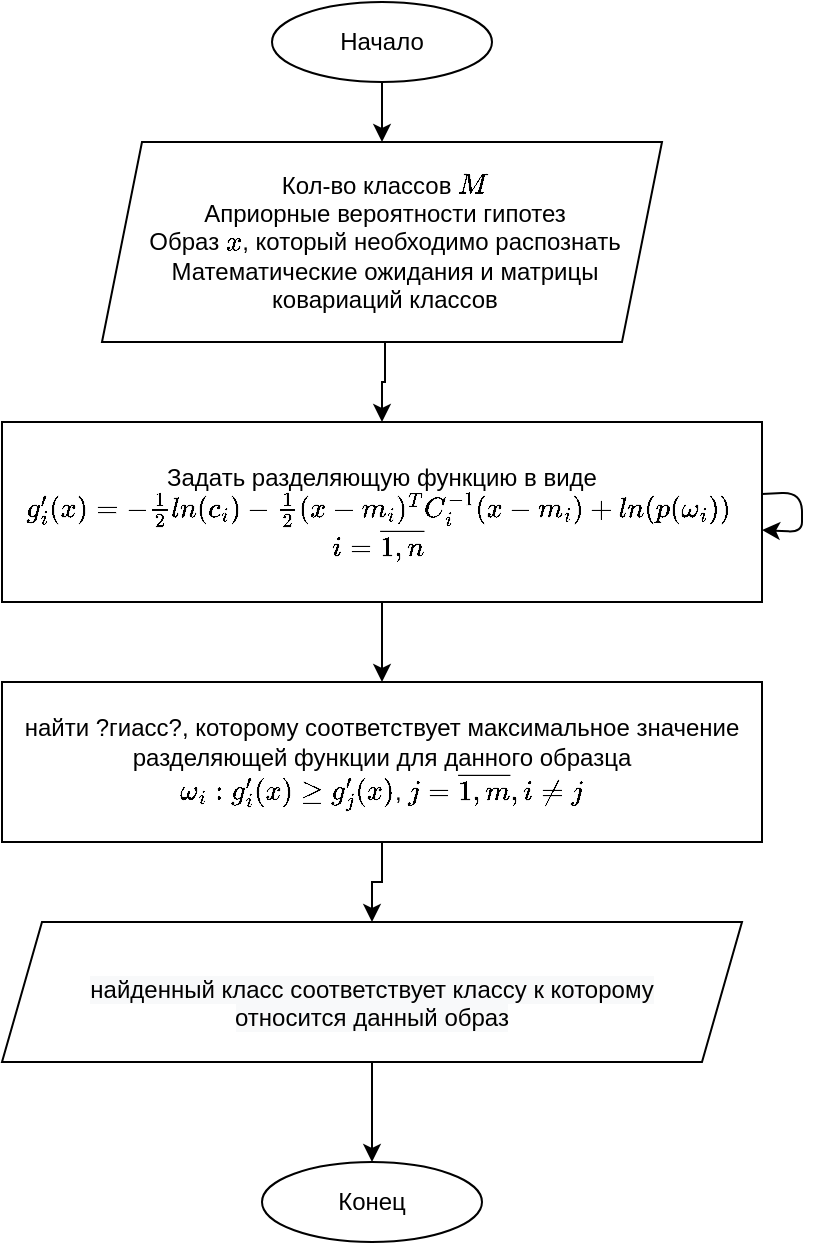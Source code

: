 <mxfile>
    <diagram id="B98Myi7qIVIVGV0O9Yf8" name="Page-1">
        <mxGraphModel dx="508" dy="505" grid="1" gridSize="10" guides="1" tooltips="1" connect="1" arrows="1" fold="1" page="1" pageScale="1" pageWidth="827" pageHeight="1169" background="#ffffff" math="1" shadow="0">
            <root>
                <mxCell id="0"/>
                <mxCell id="1" parent="0"/>
                <mxCell id="huDF47PdF3qLj8TZO268-3" style="edgeStyle=orthogonalEdgeStyle;rounded=0;orthogonalLoop=1;jettySize=auto;html=1;" parent="1" source="huDF47PdF3qLj8TZO268-2" target="huDF47PdF3qLj8TZO268-4" edge="1">
                    <mxGeometry relative="1" as="geometry">
                        <mxPoint x="386" y="220" as="targetPoint"/>
                    </mxGeometry>
                </mxCell>
                <mxCell id="huDF47PdF3qLj8TZO268-2" value="Начало" style="ellipse;whiteSpace=wrap;html=1;" parent="1" vertex="1">
                    <mxGeometry x="325" y="20" width="110" height="40" as="geometry"/>
                </mxCell>
                <mxCell id="huDF47PdF3qLj8TZO268-9" value="" style="group" parent="1" vertex="1" connectable="0">
                    <mxGeometry x="240" y="90" width="280" height="100" as="geometry"/>
                </mxCell>
                <mxCell id="huDF47PdF3qLj8TZO268-4" value="" style="shape=parallelogram;perimeter=parallelogramPerimeter;whiteSpace=wrap;html=1;fixedSize=1;perimeterSpacing=0;align=center;" parent="huDF47PdF3qLj8TZO268-9" vertex="1">
                    <mxGeometry width="280" height="100" as="geometry"/>
                </mxCell>
                <mxCell id="huDF47PdF3qLj8TZO268-8" value="Кол-во классов \( M \)&lt;br&gt;&lt;div&gt;Априорные вероятности гипотез&lt;/div&gt;Образ \( x \), который необходимо распознать&lt;br&gt;Математические ожидания и матрицы ковариаций классов" style="text;html=1;strokeColor=none;fillColor=none;align=center;verticalAlign=middle;whiteSpace=wrap;rounded=0;" parent="huDF47PdF3qLj8TZO268-9" vertex="1">
                    <mxGeometry x="20" width="243.03" height="100" as="geometry"/>
                </mxCell>
                <mxCell id="huDF47PdF3qLj8TZO268-14" style="edgeStyle=orthogonalEdgeStyle;rounded=0;orthogonalLoop=1;jettySize=auto;html=1;" parent="1" source="huDF47PdF3qLj8TZO268-10" target="huDF47PdF3qLj8TZO268-12" edge="1">
                    <mxGeometry relative="1" as="geometry"/>
                </mxCell>
                <mxCell id="huDF47PdF3qLj8TZO268-10" value="Задать разделяющую функцию в виде&lt;br&gt;\( g'_i(x) = -\frac{1}{2} ln(c_i) - \frac{1}{2} (x-m_i)^T C_i^{-1} (x-m_i) + ln(p(\omega_i)) \)&amp;nbsp;&lt;br&gt;\( i = \overline{1,n} \)&amp;nbsp;" style="rounded=0;whiteSpace=wrap;html=1;" parent="1" vertex="1">
                    <mxGeometry x="190" y="230" width="380" height="90" as="geometry"/>
                </mxCell>
                <mxCell id="huDF47PdF3qLj8TZO268-11" style="edgeStyle=orthogonalEdgeStyle;rounded=0;orthogonalLoop=1;jettySize=auto;html=1;" parent="1" source="huDF47PdF3qLj8TZO268-8" target="huDF47PdF3qLj8TZO268-10" edge="1">
                    <mxGeometry relative="1" as="geometry"/>
                </mxCell>
                <mxCell id="huDF47PdF3qLj8TZO268-15" style="edgeStyle=orthogonalEdgeStyle;rounded=0;orthogonalLoop=1;jettySize=auto;html=1;" parent="1" source="huDF47PdF3qLj8TZO268-12" target="huDF47PdF3qLj8TZO268-13" edge="1">
                    <mxGeometry relative="1" as="geometry"/>
                </mxCell>
                <mxCell id="huDF47PdF3qLj8TZO268-12" value="найти ?гиасс?, которому соответствует максимальное значение разделяющей функции для данного образца&lt;br&gt;\( \omega_i : g'_i (x) \geq g'_j (x) \), \( j= \overline{1,m} , i \neq j \)" style="rounded=0;whiteSpace=wrap;html=1;" parent="1" vertex="1">
                    <mxGeometry x="190" y="360" width="380" height="80" as="geometry"/>
                </mxCell>
                <mxCell id="huDF47PdF3qLj8TZO268-17" style="edgeStyle=orthogonalEdgeStyle;rounded=0;orthogonalLoop=1;jettySize=auto;html=1;" parent="1" source="huDF47PdF3qLj8TZO268-13" target="huDF47PdF3qLj8TZO268-16" edge="1">
                    <mxGeometry relative="1" as="geometry"/>
                </mxCell>
                <mxCell id="huDF47PdF3qLj8TZO268-13" value="" style="shape=parallelogram;perimeter=parallelogramPerimeter;whiteSpace=wrap;html=1;fixedSize=1;" parent="1" vertex="1">
                    <mxGeometry x="190" y="480" width="370" height="70" as="geometry"/>
                </mxCell>
                <mxCell id="huDF47PdF3qLj8TZO268-16" value="Конец" style="ellipse;whiteSpace=wrap;html=1;" parent="1" vertex="1">
                    <mxGeometry x="320" y="600" width="110" height="40" as="geometry"/>
                </mxCell>
                <mxCell id="huDF47PdF3qLj8TZO268-18" value="&lt;span style=&quot;color: rgb(0 , 0 , 0) ; font-family: &amp;#34;helvetica&amp;#34; ; font-size: 12px ; font-style: normal ; font-weight: 400 ; letter-spacing: normal ; text-indent: 0px ; text-transform: none ; word-spacing: 0px ; background-color: rgb(248 , 249 , 250) ; display: inline ; float: none&quot;&gt;найденный класс соответствует классу к которому относится данный образ&lt;/span&gt;" style="text;whiteSpace=wrap;html=1;align=center;" parent="1" vertex="1">
                    <mxGeometry x="210" y="500" width="330" height="50" as="geometry"/>
                </mxCell>
                <mxCell id="2" style="edgeStyle=none;html=1;" edge="1" parent="1" source="huDF47PdF3qLj8TZO268-10" target="huDF47PdF3qLj8TZO268-10">
                    <mxGeometry relative="1" as="geometry"/>
                </mxCell>
            </root>
        </mxGraphModel>
    </diagram>
</mxfile>